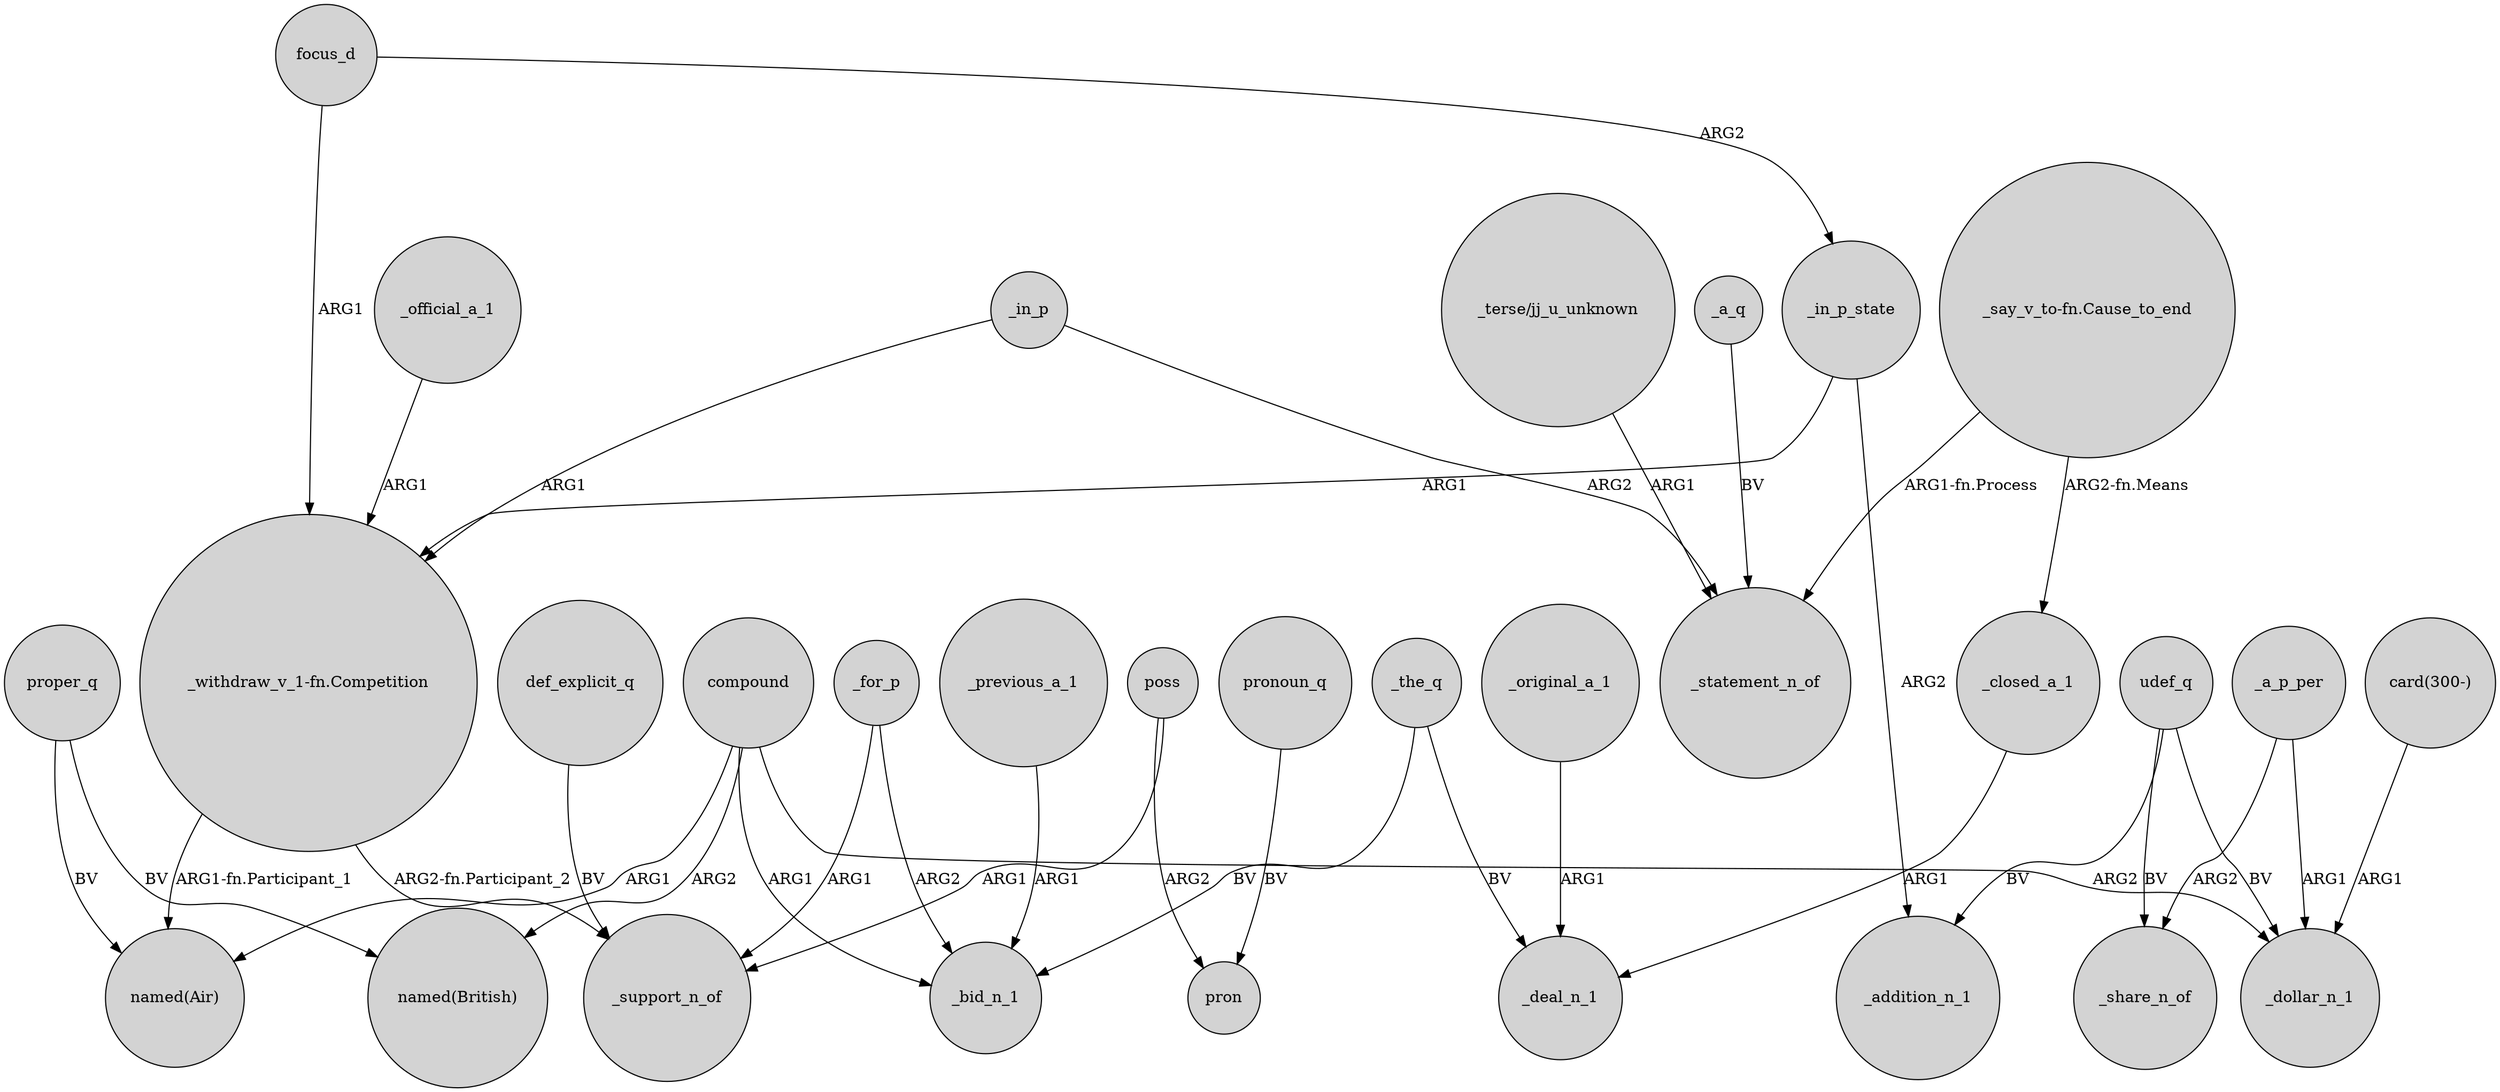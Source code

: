 digraph {
	node [shape=circle style=filled]
	proper_q -> "named(British)" [label=BV]
	"_withdraw_v_1-fn.Competition" -> "named(Air)" [label="ARG1-fn.Participant_1"]
	focus_d -> "_withdraw_v_1-fn.Competition" [label=ARG1]
	focus_d -> _in_p_state [label=ARG2]
	compound -> "named(Air)" [label=ARG1]
	_the_q -> _deal_n_1 [label=BV]
	_official_a_1 -> "_withdraw_v_1-fn.Competition" [label=ARG1]
	def_explicit_q -> _support_n_of [label=BV]
	poss -> _support_n_of [label=ARG1]
	"_say_v_to-fn.Cause_to_end" -> _statement_n_of [label="ARG1-fn.Process"]
	proper_q -> "named(Air)" [label=BV]
	compound -> _dollar_n_1 [label=ARG2]
	udef_q -> _addition_n_1 [label=BV]
	"card(300-)" -> _dollar_n_1 [label=ARG1]
	_closed_a_1 -> _deal_n_1 [label=ARG1]
	_in_p -> "_withdraw_v_1-fn.Competition" [label=ARG1]
	pronoun_q -> pron [label=BV]
	poss -> pron [label=ARG2]
	"_withdraw_v_1-fn.Competition" -> _support_n_of [label="ARG2-fn.Participant_2"]
	_a_p_per -> _share_n_of [label=ARG2]
	"_terse/jj_u_unknown" -> _statement_n_of [label=ARG1]
	_for_p -> _support_n_of [label=ARG1]
	_for_p -> _bid_n_1 [label=ARG2]
	udef_q -> _share_n_of [label=BV]
	_previous_a_1 -> _bid_n_1 [label=ARG1]
	udef_q -> _dollar_n_1 [label=BV]
	_in_p_state -> "_withdraw_v_1-fn.Competition" [label=ARG1]
	_a_p_per -> _dollar_n_1 [label=ARG1]
	_in_p -> _statement_n_of [label=ARG2]
	compound -> "named(British)" [label=ARG2]
	_in_p_state -> _addition_n_1 [label=ARG2]
	_original_a_1 -> _deal_n_1 [label=ARG1]
	compound -> _bid_n_1 [label=ARG1]
	_a_q -> _statement_n_of [label=BV]
	"_say_v_to-fn.Cause_to_end" -> _closed_a_1 [label="ARG2-fn.Means"]
	_the_q -> _bid_n_1 [label=BV]
}
